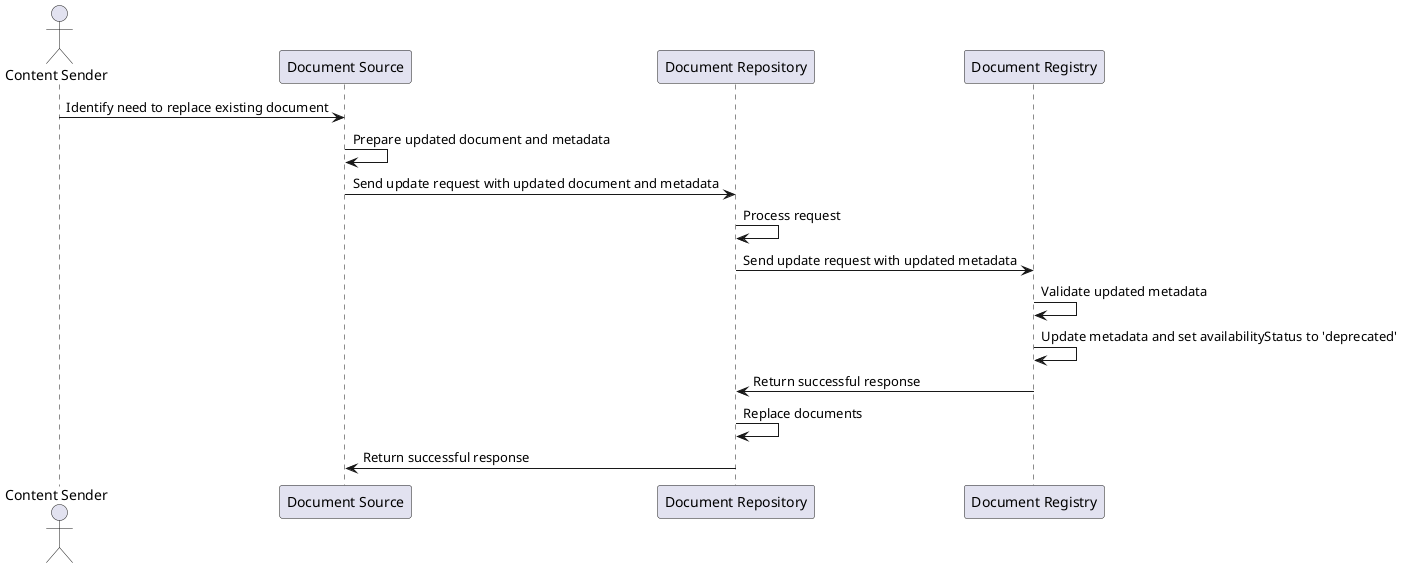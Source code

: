 @startuml
actor "Content Sender" as CS
participant "Document Source" as DS
participant "Document Repository" as DR
participant "Document Registry" as DReg

CS -> DS: Identify need to replace existing document
DS -> DS: Prepare updated document and metadata
DS -> DR: Send update request with updated document and metadata
DR -> DR: Process request
DR -> DReg: Send update request with updated metadata
DReg -> DReg: Validate updated metadata
DReg -> DReg: Update metadata and set availabilityStatus to 'deprecated'
DReg -> DR: Return successful response
DR -> DR: Replace documents
DR -> DS: Return successful response
@enduml
